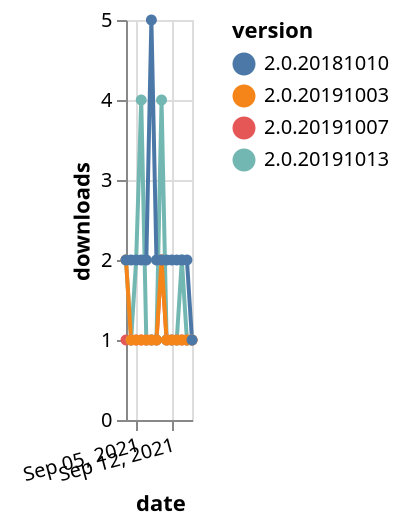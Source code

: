 {"$schema": "https://vega.github.io/schema/vega-lite/v5.json", "description": "A simple bar chart with embedded data.", "data": {"values": [{"date": "2021-09-03", "total": 172, "delta": 1, "version": "2.0.20191007"}, {"date": "2021-09-04", "total": 173, "delta": 1, "version": "2.0.20191007"}, {"date": "2021-09-05", "total": 174, "delta": 1, "version": "2.0.20191007"}, {"date": "2021-09-06", "total": 175, "delta": 1, "version": "2.0.20191007"}, {"date": "2021-09-07", "total": 176, "delta": 1, "version": "2.0.20191007"}, {"date": "2021-09-08", "total": 177, "delta": 1, "version": "2.0.20191007"}, {"date": "2021-09-09", "total": 178, "delta": 1, "version": "2.0.20191007"}, {"date": "2021-09-10", "total": 180, "delta": 2, "version": "2.0.20191007"}, {"date": "2021-09-11", "total": 181, "delta": 1, "version": "2.0.20191007"}, {"date": "2021-09-12", "total": 182, "delta": 1, "version": "2.0.20191007"}, {"date": "2021-09-13", "total": 183, "delta": 1, "version": "2.0.20191007"}, {"date": "2021-09-14", "total": 184, "delta": 1, "version": "2.0.20191007"}, {"date": "2021-09-15", "total": 185, "delta": 1, "version": "2.0.20191007"}, {"date": "2021-09-16", "total": 186, "delta": 1, "version": "2.0.20191007"}, {"date": "2021-09-03", "total": 443, "delta": 2, "version": "2.0.20191013"}, {"date": "2021-09-04", "total": 444, "delta": 1, "version": "2.0.20191013"}, {"date": "2021-09-05", "total": 446, "delta": 2, "version": "2.0.20191013"}, {"date": "2021-09-06", "total": 450, "delta": 4, "version": "2.0.20191013"}, {"date": "2021-09-07", "total": 451, "delta": 1, "version": "2.0.20191013"}, {"date": "2021-09-08", "total": 452, "delta": 1, "version": "2.0.20191013"}, {"date": "2021-09-09", "total": 453, "delta": 1, "version": "2.0.20191013"}, {"date": "2021-09-10", "total": 457, "delta": 4, "version": "2.0.20191013"}, {"date": "2021-09-11", "total": 458, "delta": 1, "version": "2.0.20191013"}, {"date": "2021-09-12", "total": 459, "delta": 1, "version": "2.0.20191013"}, {"date": "2021-09-13", "total": 460, "delta": 1, "version": "2.0.20191013"}, {"date": "2021-09-14", "total": 462, "delta": 2, "version": "2.0.20191013"}, {"date": "2021-09-15", "total": 463, "delta": 1, "version": "2.0.20191013"}, {"date": "2021-09-16", "total": 464, "delta": 1, "version": "2.0.20191013"}, {"date": "2021-09-03", "total": 177, "delta": 2, "version": "2.0.20191003"}, {"date": "2021-09-04", "total": 178, "delta": 1, "version": "2.0.20191003"}, {"date": "2021-09-05", "total": 179, "delta": 1, "version": "2.0.20191003"}, {"date": "2021-09-06", "total": 180, "delta": 1, "version": "2.0.20191003"}, {"date": "2021-09-07", "total": 181, "delta": 1, "version": "2.0.20191003"}, {"date": "2021-09-08", "total": 182, "delta": 1, "version": "2.0.20191003"}, {"date": "2021-09-09", "total": 183, "delta": 1, "version": "2.0.20191003"}, {"date": "2021-09-10", "total": 185, "delta": 2, "version": "2.0.20191003"}, {"date": "2021-09-11", "total": 186, "delta": 1, "version": "2.0.20191003"}, {"date": "2021-09-12", "total": 187, "delta": 1, "version": "2.0.20191003"}, {"date": "2021-09-13", "total": 188, "delta": 1, "version": "2.0.20191003"}, {"date": "2021-09-14", "total": 189, "delta": 1, "version": "2.0.20191003"}, {"date": "2021-09-15", "total": 190, "delta": 1, "version": "2.0.20191003"}, {"date": "2021-09-16", "total": 191, "delta": 1, "version": "2.0.20191003"}, {"date": "2021-09-03", "total": 2477, "delta": 2, "version": "2.0.20181010"}, {"date": "2021-09-04", "total": 2479, "delta": 2, "version": "2.0.20181010"}, {"date": "2021-09-05", "total": 2481, "delta": 2, "version": "2.0.20181010"}, {"date": "2021-09-06", "total": 2483, "delta": 2, "version": "2.0.20181010"}, {"date": "2021-09-07", "total": 2485, "delta": 2, "version": "2.0.20181010"}, {"date": "2021-09-08", "total": 2490, "delta": 5, "version": "2.0.20181010"}, {"date": "2021-09-09", "total": 2492, "delta": 2, "version": "2.0.20181010"}, {"date": "2021-09-10", "total": 2494, "delta": 2, "version": "2.0.20181010"}, {"date": "2021-09-11", "total": 2496, "delta": 2, "version": "2.0.20181010"}, {"date": "2021-09-12", "total": 2498, "delta": 2, "version": "2.0.20181010"}, {"date": "2021-09-13", "total": 2500, "delta": 2, "version": "2.0.20181010"}, {"date": "2021-09-14", "total": 2502, "delta": 2, "version": "2.0.20181010"}, {"date": "2021-09-15", "total": 2504, "delta": 2, "version": "2.0.20181010"}, {"date": "2021-09-16", "total": 2505, "delta": 1, "version": "2.0.20181010"}]}, "width": "container", "mark": {"type": "line", "point": {"filled": true}}, "encoding": {"x": {"field": "date", "type": "temporal", "timeUnit": "yearmonthdate", "title": "date", "axis": {"labelAngle": -15}}, "y": {"field": "delta", "type": "quantitative", "title": "downloads"}, "color": {"field": "version", "type": "nominal"}, "tooltip": {"field": "delta"}}}
